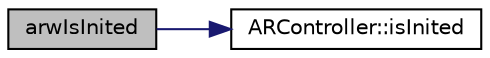digraph "arwIsInited"
{
 // INTERACTIVE_SVG=YES
  edge [fontname="Helvetica",fontsize="10",labelfontname="Helvetica",labelfontsize="10"];
  node [fontname="Helvetica",fontsize="10",shape=record];
  rankdir="LR";
  Node1 [label="arwIsInited",height=0.2,width=0.4,color="black", fillcolor="grey75", style="filled", fontcolor="black"];
  Node1 -> Node2 [color="midnightblue",fontsize="10",style="solid",fontname="Helvetica"];
  Node2 [label="ARController::isInited",height=0.2,width=0.4,color="black", fillcolor="white", style="filled",URL="$class_a_r_controller.html#a90d60be654e735ff2c5718af543dc8e9",tooltip="Report whether artoolkit was initialized and a trackable can be added. "];
}
